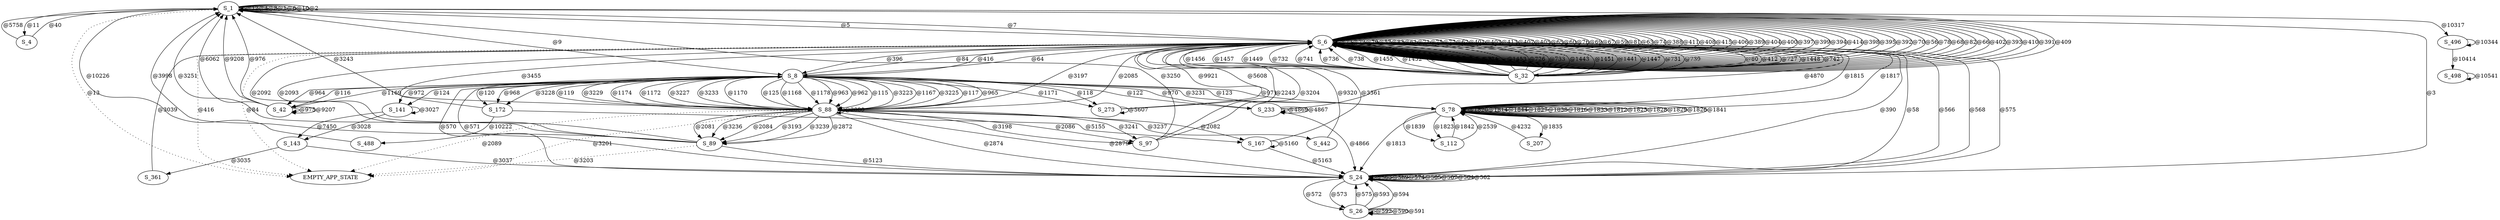 digraph graphtest {
  S_1 -> S_1  [ label="@12"] ;
  S_1 -> S_1  [ label="@4"] ;
  S_1 -> S_4  [ label="@11"] ;
  S_1 -> S_6  [ label="@5"] ;
  S_1 -> EMPTY_APP_STATE  [ style=dotted,label="@13"] ;
  S_1 -> S_1  [ label="@8"] ;
  S_1 -> S_6  [ label="@7"] ;
  S_1 -> S_8  [ label="@9"] ;
  S_1 -> S_24  [ label="@3"] ;
  S_1 -> S_1  [ label="@1"] ;
  S_1 -> S_1  [ label="@6"] ;
  S_1 -> S_1  [ label="@10"] ;
  S_1 -> S_1  [ label="@2"] ;
  S_1 -> S_496  [ label="@10317"] ;
  S_4 -> S_1  [ label="@40"] ;
  S_4 -> S_1  [ label="@5758"] ;
  S_6 -> S_6  [ label="@73"] ;
  S_6 -> S_8  [ label="@64"] ;
  S_6 -> S_6  [ label="@72"] ;
  S_6 -> S_6  [ label="@79"] ;
  S_6 -> S_6  [ label="@57"] ;
  S_6 -> S_6  [ label="@83"] ;
  S_6 -> S_6  [ label="@61"] ;
  S_6 -> S_6  [ label="@71"] ;
  S_6 -> S_6  [ label="@75"] ;
  S_6 -> S_6  [ label="@77"] ;
  S_6 -> S_6  [ label="@62"] ;
  S_6 -> S_6  [ label="@401"] ;
  S_6 -> S_6  [ label="@403"] ;
  S_6 -> S_6  [ label="@413"] ;
  S_6 -> S_6  [ label="@407"] ;
  S_6 -> S_6  [ label="@405"] ;
  S_6 -> S_24  [ label="@390"] ;
  S_6 -> S_6  [ label="@65"] ;
  S_6 -> S_6  [ label="@60"] ;
  S_6 -> S_6  [ label="@76"] ;
  S_6 -> S_32  [ label="@80"] ;
  S_6 -> S_6  [ label="@69"] ;
  S_6 -> S_6  [ label="@67"] ;
  S_6 -> S_6  [ label="@59"] ;
  S_6 -> S_6  [ label="@81"] ;
  S_6 -> S_6  [ label="@63"] ;
  S_6 -> S_6  [ label="@74"] ;
  S_6 -> S_24  [ label="@58"] ;
  S_6 -> S_6  [ label="@388"] ;
  S_6 -> S_6  [ label="@411"] ;
  S_6 -> S_6  [ label="@408"] ;
  S_6 -> S_6  [ label="@415"] ;
  S_6 -> S_8  [ label="@396"] ;
  S_6 -> S_6  [ label="@406"] ;
  S_6 -> S_6  [ label="@389"] ;
  S_6 -> S_6  [ label="@404"] ;
  S_6 -> S_6  [ label="@400"] ;
  S_6 -> S_6  [ label="@397"] ;
  S_6 -> S_6  [ label="@399"] ;
  S_6 -> S_6  [ label="@394"] ;
  S_6 -> S_6  [ label="@414"] ;
  S_6 -> S_32  [ label="@412"] ;
  S_6 -> S_6  [ label="@398"] ;
  S_6 -> S_6  [ label="@395"] ;
  S_6 -> S_6  [ label="@392"] ;
  S_6 -> S_6  [ label="@70"] ;
  S_6 -> S_6  [ label="@56"] ;
  S_6 -> S_6  [ label="@78"] ;
  S_6 -> S_6  [ label="@68"] ;
  S_6 -> S_6  [ label="@82"] ;
  S_6 -> S_6  [ label="@66"] ;
  S_6 -> S_6  [ label="@402"] ;
  S_6 -> S_6  [ label="@393"] ;
  S_6 -> S_6  [ label="@410"] ;
  S_6 -> S_6  [ label="@391"] ;
  S_6 -> S_6  [ label="@409"] ;
  S_6 -> EMPTY_APP_STATE  [ style=dotted,label="@84"] ;
  S_6 -> EMPTY_APP_STATE  [ style=dotted,label="@416"] ;
  S_8 -> S_6  [ label="@84"] ;
  S_8 -> S_42  [ label="@964"] ;
  S_8 -> S_6  [ label="@416"] ;
  S_8 -> S_78  [ label="@123"] ;
  S_8 -> S_88  [ label="@1168"] ;
  S_8 -> S_88  [ label="@1178"] ;
  S_8 -> S_78  [ label="@971"] ;
  S_8 -> S_88  [ label="@963"] ;
  S_8 -> S_88  [ label="@962"] ;
  S_8 -> S_141  [ label="@972"] ;
  S_8 -> S_88  [ label="@115"] ;
  S_8 -> S_88  [ label="@3223"] ;
  S_8 -> S_88  [ label="@1167"] ;
  S_8 -> S_172  [ label="@120"] ;
  S_8 -> S_88  [ label="@3225"] ;
  S_8 -> S_78  [ label="@3231"] ;
  S_8 -> S_88  [ label="@117"] ;
  S_8 -> S_233  [ label="@122"] ;
  S_8 -> S_88  [ label="@965"] ;
  S_8 -> S_172  [ label="@968"] ;
  S_8 -> S_233  [ label="@970"] ;
  S_8 -> S_88  [ label="@119"] ;
  S_8 -> S_273  [ label="@1171"] ;
  S_8 -> S_88  [ label="@3229"] ;
  S_8 -> S_42  [ label="@116"] ;
  S_8 -> S_88  [ label="@1174"] ;
  S_8 -> S_141  [ label="@124"] ;
  S_8 -> S_88  [ label="@1172"] ;
  S_8 -> S_42  [ label="@1169"] ;
  S_8 -> S_88  [ label="@3227"] ;
  S_8 -> S_88  [ label="@3233"] ;
  S_8 -> S_88  [ label="@1170"] ;
  S_8 -> S_273  [ label="@118"] ;
  S_8 -> S_88  [ label="@125"] ;
  S_8 -> S_172  [ label="@3228"] ;
  S_24 -> S_24  [ label="@563"] ;
  S_24 -> S_26  [ label="@572"] ;
  S_24 -> S_6  [ label="@566"] ;
  S_24 -> S_8  [ label="@570"] ;
  S_24 -> S_6  [ label="@568"] ;
  S_24 -> S_24  [ label="@569"] ;
  S_24 -> S_24  [ label="@574"] ;
  S_24 -> S_24  [ label="@565"] ;
  S_24 -> S_24  [ label="@567"] ;
  S_24 -> S_24  [ label="@564"] ;
  S_24 -> S_24  [ label="@562"] ;
  S_24 -> S_8  [ label="@571"] ;
  S_24 -> S_26  [ label="@573"] ;
  S_24 -> S_6  [ label="@575"] ;
  S_26 -> S_24  [ label="@575"] ;
  S_26 -> S_26  [ label="@592"] ;
  S_26 -> S_24  [ label="@593"] ;
  S_26 -> S_24  [ label="@594"] ;
  S_26 -> S_26  [ label="@590"] ;
  S_26 -> S_26  [ label="@591"] ;
  S_32 -> S_6  [ label="@727"] ;
  S_32 -> S_6  [ label="@1448"] ;
  S_32 -> S_6  [ label="@742"] ;
  S_32 -> S_6  [ label="@1456"] ;
  S_32 -> S_6  [ label="@1457"] ;
  S_32 -> S_6  [ label="@1449"] ;
  S_32 -> S_6  [ label="@732"] ;
  S_32 -> S_6  [ label="@741"] ;
  S_32 -> S_6  [ label="@736"] ;
  S_32 -> S_6  [ label="@738"] ;
  S_32 -> S_6  [ label="@1455"] ;
  S_32 -> S_6  [ label="@1452"] ;
  S_32 -> S_6  [ label="@743"] ;
  S_32 -> S_6  [ label="@737"] ;
  S_32 -> S_6  [ label="@734"] ;
  S_32 -> S_6  [ label="@1453"] ;
  S_32 -> S_6  [ label="@726"] ;
  S_32 -> S_6  [ label="@733"] ;
  S_32 -> S_6  [ label="@1443"] ;
  S_32 -> S_6  [ label="@1451"] ;
  S_32 -> S_6  [ label="@1441"] ;
  S_32 -> S_6  [ label="@1447"] ;
  S_32 -> S_6  [ label="@731"] ;
  S_32 -> S_6  [ label="@739"] ;
  S_42 -> S_42  [ label="@975"] ;
  S_42 -> S_1  [ label="@976"] ;
  S_42 -> S_1  [ label="@6062"] ;
  S_42 -> S_42  [ label="@9207"] ;
  S_42 -> S_1  [ label="@9208"] ;
  S_78 -> S_6  [ label="@1817"] ;
  S_78 -> S_78  [ label="@1820"] ;
  S_78 -> S_78  [ label="@1814"] ;
  S_78 -> S_112  [ label="@1839"] ;
  S_78 -> S_78  [ label="@1844"] ;
  S_78 -> S_78  [ label="@1827"] ;
  S_78 -> S_78  [ label="@1838"] ;
  S_78 -> S_78  [ label="@1816"] ;
  S_78 -> S_112  [ label="@1823"] ;
  S_78 -> S_78  [ label="@1833"] ;
  S_78 -> S_78  [ label="@1812"] ;
  S_78 -> S_24  [ label="@1813"] ;
  S_78 -> S_78  [ label="@1825"] ;
  S_78 -> S_78  [ label="@1828"] ;
  S_78 -> S_78  [ label="@1829"] ;
  S_78 -> S_78  [ label="@1826"] ;
  S_78 -> S_78  [ label="@1841"] ;
  S_78 -> S_207  [ label="@1835"] ;
  S_78 -> S_6  [ label="@1815"] ;
  S_88 -> S_89  [ label="@2084"] ;
  S_88 -> S_97  [ label="@2086"] ;
  S_88 -> S_24  [ label="@2879"] ;
  S_88 -> S_24  [ label="@2874"] ;
  S_88 -> S_89  [ label="@3193"] ;
  S_88 -> S_97  [ label="@3241"] ;
  S_88 -> S_167  [ label="@2082"] ;
  S_88 -> S_89  [ label="@3239"] ;
  S_88 -> S_6  [ label="@3197"] ;
  S_88 -> S_89  [ label="@2872"] ;
  S_88 -> S_97  [ label="@3198"] ;
  S_88 -> S_1  [ label="@3243"] ;
  S_88 -> S_88  [ label="@2080"] ;
  S_88 -> EMPTY_APP_STATE  [ style=dotted,label="@2089"] ;
  S_88 -> S_89  [ label="@2081"] ;
  S_88 -> S_89  [ label="@3236"] ;
  S_88 -> S_442  [ label="@3237"] ;
  S_88 -> S_6  [ label="@2085"] ;
  S_88 -> EMPTY_APP_STATE  [ style=dotted,label="@3201"] ;
  S_89 -> S_6  [ label="@2092"] ;
  S_89 -> EMPTY_APP_STATE  [ style=dotted,label="@3203"] ;
  S_89 -> S_1  [ label="@3251"] ;
  S_89 -> S_24  [ label="@5123"] ;
  S_89 -> S_6  [ label="@2093"] ;
  S_89 -> S_1  [ label="@3998"] ;
  S_97 -> S_6  [ label="@2243"] ;
  S_97 -> S_1  [ label="@3250"] ;
  S_97 -> S_6  [ label="@3204"] ;
  S_112 -> S_78  [ label="@1842"] ;
  S_112 -> S_78  [ label="@2539"] ;
  S_141 -> S_141  [ label="@3027"] ;
  S_141 -> S_143  [ label="@3028"] ;
  S_141 -> S_143  [ label="@7450"] ;
  S_143 -> S_24  [ label="@3037"] ;
  S_143 -> S_361  [ label="@3035"] ;
  S_167 -> S_6  [ label="@3361"] ;
  S_167 -> S_167  [ label="@5160"] ;
  S_167 -> S_24  [ label="@5163"] ;
  S_172 -> S_6  [ label="@3455"] ;
  S_172 -> S_167  [ label="@5155"] ;
  S_172 -> S_488  [ label="@10222"] ;
  S_207 -> S_78  [ label="@4232"] ;
  S_233 -> S_233  [ label="@4869"] ;
  S_233 -> S_6  [ label="@4870"] ;
  S_233 -> S_233  [ label="@4867"] ;
  S_233 -> S_24  [ label="@4866"] ;
  S_273 -> S_273  [ label="@5607"] ;
  S_273 -> S_6  [ label="@5608"] ;
  S_273 -> S_6  [ label="@9921"] ;
  S_361 -> S_6  [ label="@3039"] ;
  S_442 -> S_6  [ label="@9320"] ;
  S_488 -> S_1  [ label="@10226"] ;
  S_496 -> S_496  [ label="@10344"] ;
  S_496 -> S_498  [ label="@10414"] ;
  S_498 -> S_498  [ label="@10541"] ;
}